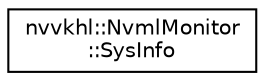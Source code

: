digraph "Graphical Class Hierarchy"
{
 // LATEX_PDF_SIZE
  edge [fontname="Helvetica",fontsize="10",labelfontname="Helvetica",labelfontsize="10"];
  node [fontname="Helvetica",fontsize="10",shape=record];
  rankdir="LR";
  Node0 [label="nvvkhl::NvmlMonitor\l::SysInfo",height=0.2,width=0.4,color="black", fillcolor="white", style="filled",URL="$structnvvkhl_1_1_nvml_monitor_1_1_sys_info.html",tooltip=" "];
}
